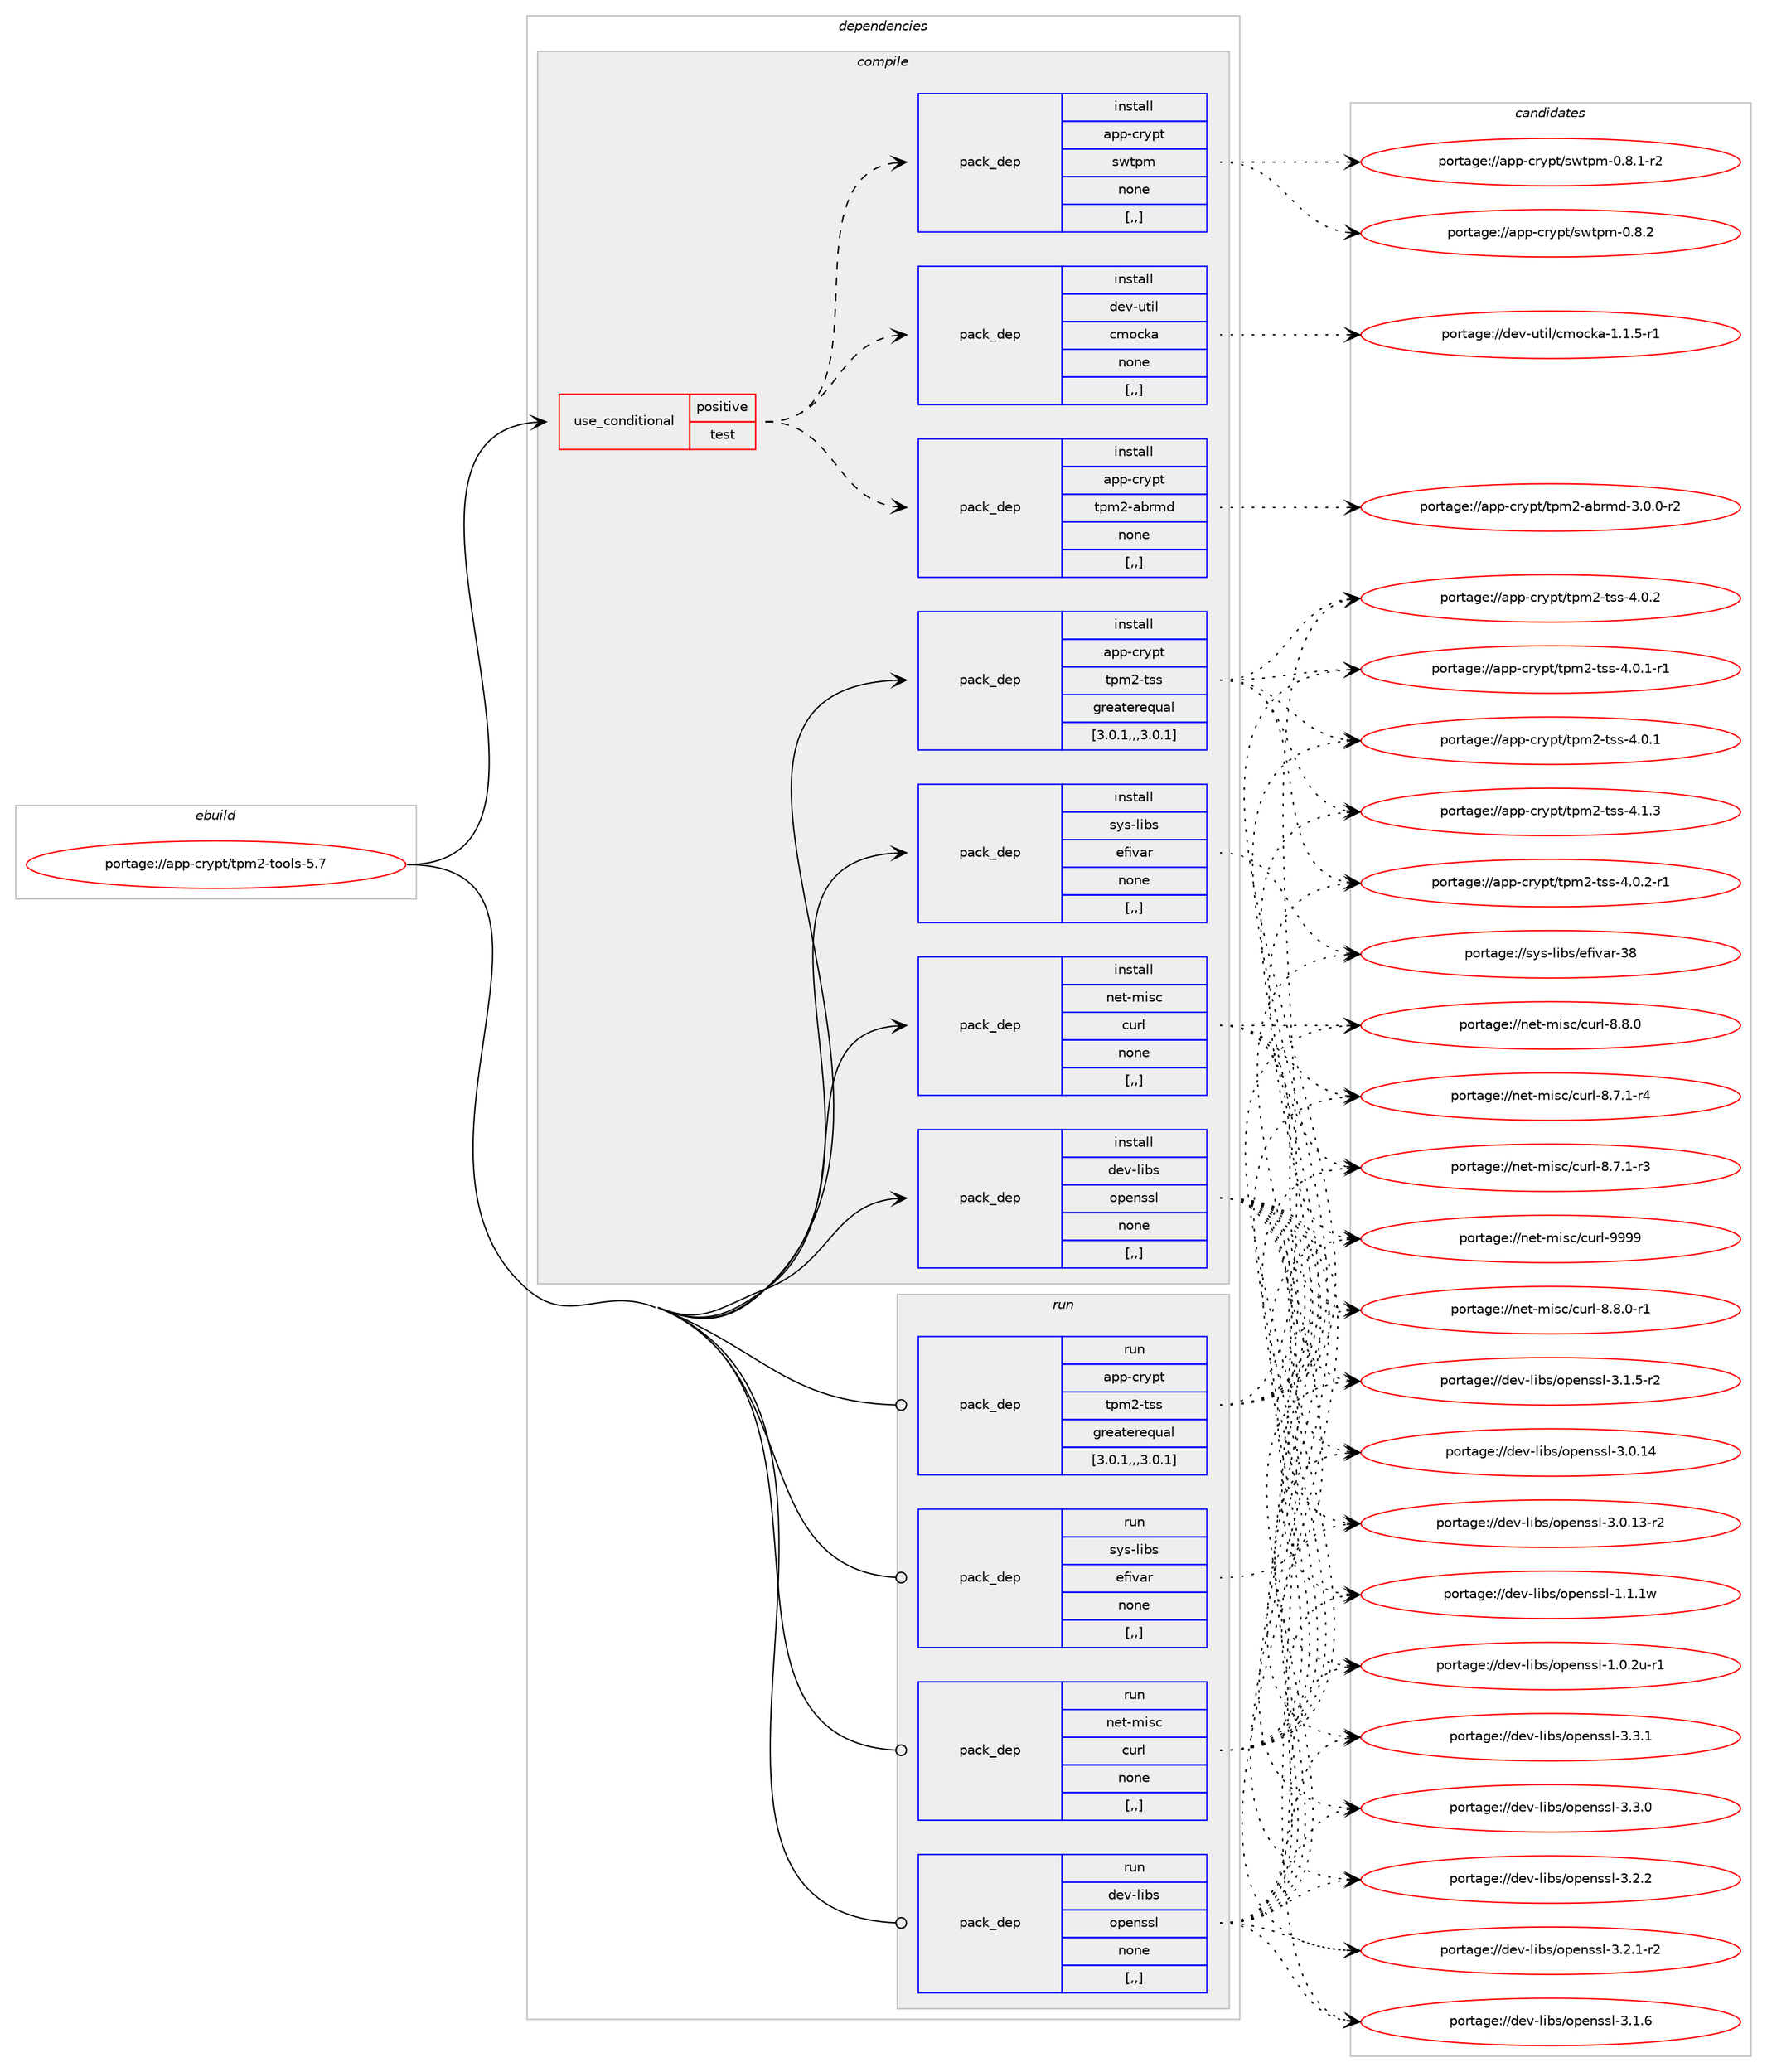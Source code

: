 digraph prolog {

# *************
# Graph options
# *************

newrank=true;
concentrate=true;
compound=true;
graph [rankdir=LR,fontname=Helvetica,fontsize=10,ranksep=1.5];#, ranksep=2.5, nodesep=0.2];
edge  [arrowhead=vee];
node  [fontname=Helvetica,fontsize=10];

# **********
# The ebuild
# **********

subgraph cluster_leftcol {
color=gray;
rank=same;
label=<<i>ebuild</i>>;
id [label="portage://app-crypt/tpm2-tools-5.7", color=red, width=4, href="../app-crypt/tpm2-tools-5.7.svg"];
}

# ****************
# The dependencies
# ****************

subgraph cluster_midcol {
color=gray;
label=<<i>dependencies</i>>;
subgraph cluster_compile {
fillcolor="#eeeeee";
style=filled;
label=<<i>compile</i>>;
subgraph cond3772 {
dependency14340 [label=<<TABLE BORDER="0" CELLBORDER="1" CELLSPACING="0" CELLPADDING="4"><TR><TD ROWSPAN="3" CELLPADDING="10">use_conditional</TD></TR><TR><TD>positive</TD></TR><TR><TD>test</TD></TR></TABLE>>, shape=none, color=red];
subgraph pack10480 {
dependency14341 [label=<<TABLE BORDER="0" CELLBORDER="1" CELLSPACING="0" CELLPADDING="4" WIDTH="220"><TR><TD ROWSPAN="6" CELLPADDING="30">pack_dep</TD></TR><TR><TD WIDTH="110">install</TD></TR><TR><TD>app-crypt</TD></TR><TR><TD>swtpm</TD></TR><TR><TD>none</TD></TR><TR><TD>[,,]</TD></TR></TABLE>>, shape=none, color=blue];
}
dependency14340:e -> dependency14341:w [weight=20,style="dashed",arrowhead="vee"];
subgraph pack10481 {
dependency14342 [label=<<TABLE BORDER="0" CELLBORDER="1" CELLSPACING="0" CELLPADDING="4" WIDTH="220"><TR><TD ROWSPAN="6" CELLPADDING="30">pack_dep</TD></TR><TR><TD WIDTH="110">install</TD></TR><TR><TD>app-crypt</TD></TR><TR><TD>tpm2-abrmd</TD></TR><TR><TD>none</TD></TR><TR><TD>[,,]</TD></TR></TABLE>>, shape=none, color=blue];
}
dependency14340:e -> dependency14342:w [weight=20,style="dashed",arrowhead="vee"];
subgraph pack10482 {
dependency14343 [label=<<TABLE BORDER="0" CELLBORDER="1" CELLSPACING="0" CELLPADDING="4" WIDTH="220"><TR><TD ROWSPAN="6" CELLPADDING="30">pack_dep</TD></TR><TR><TD WIDTH="110">install</TD></TR><TR><TD>dev-util</TD></TR><TR><TD>cmocka</TD></TR><TR><TD>none</TD></TR><TR><TD>[,,]</TD></TR></TABLE>>, shape=none, color=blue];
}
dependency14340:e -> dependency14343:w [weight=20,style="dashed",arrowhead="vee"];
}
id:e -> dependency14340:w [weight=20,style="solid",arrowhead="vee"];
subgraph pack10483 {
dependency14344 [label=<<TABLE BORDER="0" CELLBORDER="1" CELLSPACING="0" CELLPADDING="4" WIDTH="220"><TR><TD ROWSPAN="6" CELLPADDING="30">pack_dep</TD></TR><TR><TD WIDTH="110">install</TD></TR><TR><TD>app-crypt</TD></TR><TR><TD>tpm2-tss</TD></TR><TR><TD>greaterequal</TD></TR><TR><TD>[3.0.1,,,3.0.1]</TD></TR></TABLE>>, shape=none, color=blue];
}
id:e -> dependency14344:w [weight=20,style="solid",arrowhead="vee"];
subgraph pack10484 {
dependency14345 [label=<<TABLE BORDER="0" CELLBORDER="1" CELLSPACING="0" CELLPADDING="4" WIDTH="220"><TR><TD ROWSPAN="6" CELLPADDING="30">pack_dep</TD></TR><TR><TD WIDTH="110">install</TD></TR><TR><TD>dev-libs</TD></TR><TR><TD>openssl</TD></TR><TR><TD>none</TD></TR><TR><TD>[,,]</TD></TR></TABLE>>, shape=none, color=blue];
}
id:e -> dependency14345:w [weight=20,style="solid",arrowhead="vee"];
subgraph pack10485 {
dependency14346 [label=<<TABLE BORDER="0" CELLBORDER="1" CELLSPACING="0" CELLPADDING="4" WIDTH="220"><TR><TD ROWSPAN="6" CELLPADDING="30">pack_dep</TD></TR><TR><TD WIDTH="110">install</TD></TR><TR><TD>net-misc</TD></TR><TR><TD>curl</TD></TR><TR><TD>none</TD></TR><TR><TD>[,,]</TD></TR></TABLE>>, shape=none, color=blue];
}
id:e -> dependency14346:w [weight=20,style="solid",arrowhead="vee"];
subgraph pack10486 {
dependency14347 [label=<<TABLE BORDER="0" CELLBORDER="1" CELLSPACING="0" CELLPADDING="4" WIDTH="220"><TR><TD ROWSPAN="6" CELLPADDING="30">pack_dep</TD></TR><TR><TD WIDTH="110">install</TD></TR><TR><TD>sys-libs</TD></TR><TR><TD>efivar</TD></TR><TR><TD>none</TD></TR><TR><TD>[,,]</TD></TR></TABLE>>, shape=none, color=blue];
}
id:e -> dependency14347:w [weight=20,style="solid",arrowhead="vee"];
}
subgraph cluster_compileandrun {
fillcolor="#eeeeee";
style=filled;
label=<<i>compile and run</i>>;
}
subgraph cluster_run {
fillcolor="#eeeeee";
style=filled;
label=<<i>run</i>>;
subgraph pack10487 {
dependency14348 [label=<<TABLE BORDER="0" CELLBORDER="1" CELLSPACING="0" CELLPADDING="4" WIDTH="220"><TR><TD ROWSPAN="6" CELLPADDING="30">pack_dep</TD></TR><TR><TD WIDTH="110">run</TD></TR><TR><TD>app-crypt</TD></TR><TR><TD>tpm2-tss</TD></TR><TR><TD>greaterequal</TD></TR><TR><TD>[3.0.1,,,3.0.1]</TD></TR></TABLE>>, shape=none, color=blue];
}
id:e -> dependency14348:w [weight=20,style="solid",arrowhead="odot"];
subgraph pack10488 {
dependency14349 [label=<<TABLE BORDER="0" CELLBORDER="1" CELLSPACING="0" CELLPADDING="4" WIDTH="220"><TR><TD ROWSPAN="6" CELLPADDING="30">pack_dep</TD></TR><TR><TD WIDTH="110">run</TD></TR><TR><TD>dev-libs</TD></TR><TR><TD>openssl</TD></TR><TR><TD>none</TD></TR><TR><TD>[,,]</TD></TR></TABLE>>, shape=none, color=blue];
}
id:e -> dependency14349:w [weight=20,style="solid",arrowhead="odot"];
subgraph pack10489 {
dependency14350 [label=<<TABLE BORDER="0" CELLBORDER="1" CELLSPACING="0" CELLPADDING="4" WIDTH="220"><TR><TD ROWSPAN="6" CELLPADDING="30">pack_dep</TD></TR><TR><TD WIDTH="110">run</TD></TR><TR><TD>net-misc</TD></TR><TR><TD>curl</TD></TR><TR><TD>none</TD></TR><TR><TD>[,,]</TD></TR></TABLE>>, shape=none, color=blue];
}
id:e -> dependency14350:w [weight=20,style="solid",arrowhead="odot"];
subgraph pack10490 {
dependency14351 [label=<<TABLE BORDER="0" CELLBORDER="1" CELLSPACING="0" CELLPADDING="4" WIDTH="220"><TR><TD ROWSPAN="6" CELLPADDING="30">pack_dep</TD></TR><TR><TD WIDTH="110">run</TD></TR><TR><TD>sys-libs</TD></TR><TR><TD>efivar</TD></TR><TR><TD>none</TD></TR><TR><TD>[,,]</TD></TR></TABLE>>, shape=none, color=blue];
}
id:e -> dependency14351:w [weight=20,style="solid",arrowhead="odot"];
}
}

# **************
# The candidates
# **************

subgraph cluster_choices {
rank=same;
color=gray;
label=<<i>candidates</i>>;

subgraph choice10480 {
color=black;
nodesep=1;
choice97112112459911412111211647115119116112109454846564650 [label="portage://app-crypt/swtpm-0.8.2", color=red, width=4,href="../app-crypt/swtpm-0.8.2.svg"];
choice971121124599114121112116471151191161121094548465646494511450 [label="portage://app-crypt/swtpm-0.8.1-r2", color=red, width=4,href="../app-crypt/swtpm-0.8.1-r2.svg"];
dependency14341:e -> choice97112112459911412111211647115119116112109454846564650:w [style=dotted,weight="100"];
dependency14341:e -> choice971121124599114121112116471151191161121094548465646494511450:w [style=dotted,weight="100"];
}
subgraph choice10481 {
color=black;
nodesep=1;
choice97112112459911412111211647116112109504597981141091004551464846484511450 [label="portage://app-crypt/tpm2-abrmd-3.0.0-r2", color=red, width=4,href="../app-crypt/tpm2-abrmd-3.0.0-r2.svg"];
dependency14342:e -> choice97112112459911412111211647116112109504597981141091004551464846484511450:w [style=dotted,weight="100"];
}
subgraph choice10482 {
color=black;
nodesep=1;
choice10010111845117116105108479910911199107974549464946534511449 [label="portage://dev-util/cmocka-1.1.5-r1", color=red, width=4,href="../dev-util/cmocka-1.1.5-r1.svg"];
dependency14343:e -> choice10010111845117116105108479910911199107974549464946534511449:w [style=dotted,weight="100"];
}
subgraph choice10483 {
color=black;
nodesep=1;
choice971121124599114121112116471161121095045116115115455246494651 [label="portage://app-crypt/tpm2-tss-4.1.3", color=red, width=4,href="../app-crypt/tpm2-tss-4.1.3.svg"];
choice9711211245991141211121164711611210950451161151154552464846504511449 [label="portage://app-crypt/tpm2-tss-4.0.2-r1", color=red, width=4,href="../app-crypt/tpm2-tss-4.0.2-r1.svg"];
choice971121124599114121112116471161121095045116115115455246484650 [label="portage://app-crypt/tpm2-tss-4.0.2", color=red, width=4,href="../app-crypt/tpm2-tss-4.0.2.svg"];
choice9711211245991141211121164711611210950451161151154552464846494511449 [label="portage://app-crypt/tpm2-tss-4.0.1-r1", color=red, width=4,href="../app-crypt/tpm2-tss-4.0.1-r1.svg"];
choice971121124599114121112116471161121095045116115115455246484649 [label="portage://app-crypt/tpm2-tss-4.0.1", color=red, width=4,href="../app-crypt/tpm2-tss-4.0.1.svg"];
dependency14344:e -> choice971121124599114121112116471161121095045116115115455246494651:w [style=dotted,weight="100"];
dependency14344:e -> choice9711211245991141211121164711611210950451161151154552464846504511449:w [style=dotted,weight="100"];
dependency14344:e -> choice971121124599114121112116471161121095045116115115455246484650:w [style=dotted,weight="100"];
dependency14344:e -> choice9711211245991141211121164711611210950451161151154552464846494511449:w [style=dotted,weight="100"];
dependency14344:e -> choice971121124599114121112116471161121095045116115115455246484649:w [style=dotted,weight="100"];
}
subgraph choice10484 {
color=black;
nodesep=1;
choice100101118451081059811547111112101110115115108455146514649 [label="portage://dev-libs/openssl-3.3.1", color=red, width=4,href="../dev-libs/openssl-3.3.1.svg"];
choice100101118451081059811547111112101110115115108455146514648 [label="portage://dev-libs/openssl-3.3.0", color=red, width=4,href="../dev-libs/openssl-3.3.0.svg"];
choice100101118451081059811547111112101110115115108455146504650 [label="portage://dev-libs/openssl-3.2.2", color=red, width=4,href="../dev-libs/openssl-3.2.2.svg"];
choice1001011184510810598115471111121011101151151084551465046494511450 [label="portage://dev-libs/openssl-3.2.1-r2", color=red, width=4,href="../dev-libs/openssl-3.2.1-r2.svg"];
choice100101118451081059811547111112101110115115108455146494654 [label="portage://dev-libs/openssl-3.1.6", color=red, width=4,href="../dev-libs/openssl-3.1.6.svg"];
choice1001011184510810598115471111121011101151151084551464946534511450 [label="portage://dev-libs/openssl-3.1.5-r2", color=red, width=4,href="../dev-libs/openssl-3.1.5-r2.svg"];
choice10010111845108105981154711111210111011511510845514648464952 [label="portage://dev-libs/openssl-3.0.14", color=red, width=4,href="../dev-libs/openssl-3.0.14.svg"];
choice100101118451081059811547111112101110115115108455146484649514511450 [label="portage://dev-libs/openssl-3.0.13-r2", color=red, width=4,href="../dev-libs/openssl-3.0.13-r2.svg"];
choice100101118451081059811547111112101110115115108454946494649119 [label="portage://dev-libs/openssl-1.1.1w", color=red, width=4,href="../dev-libs/openssl-1.1.1w.svg"];
choice1001011184510810598115471111121011101151151084549464846501174511449 [label="portage://dev-libs/openssl-1.0.2u-r1", color=red, width=4,href="../dev-libs/openssl-1.0.2u-r1.svg"];
dependency14345:e -> choice100101118451081059811547111112101110115115108455146514649:w [style=dotted,weight="100"];
dependency14345:e -> choice100101118451081059811547111112101110115115108455146514648:w [style=dotted,weight="100"];
dependency14345:e -> choice100101118451081059811547111112101110115115108455146504650:w [style=dotted,weight="100"];
dependency14345:e -> choice1001011184510810598115471111121011101151151084551465046494511450:w [style=dotted,weight="100"];
dependency14345:e -> choice100101118451081059811547111112101110115115108455146494654:w [style=dotted,weight="100"];
dependency14345:e -> choice1001011184510810598115471111121011101151151084551464946534511450:w [style=dotted,weight="100"];
dependency14345:e -> choice10010111845108105981154711111210111011511510845514648464952:w [style=dotted,weight="100"];
dependency14345:e -> choice100101118451081059811547111112101110115115108455146484649514511450:w [style=dotted,weight="100"];
dependency14345:e -> choice100101118451081059811547111112101110115115108454946494649119:w [style=dotted,weight="100"];
dependency14345:e -> choice1001011184510810598115471111121011101151151084549464846501174511449:w [style=dotted,weight="100"];
}
subgraph choice10485 {
color=black;
nodesep=1;
choice110101116451091051159947991171141084557575757 [label="portage://net-misc/curl-9999", color=red, width=4,href="../net-misc/curl-9999.svg"];
choice110101116451091051159947991171141084556465646484511449 [label="portage://net-misc/curl-8.8.0-r1", color=red, width=4,href="../net-misc/curl-8.8.0-r1.svg"];
choice11010111645109105115994799117114108455646564648 [label="portage://net-misc/curl-8.8.0", color=red, width=4,href="../net-misc/curl-8.8.0.svg"];
choice110101116451091051159947991171141084556465546494511452 [label="portage://net-misc/curl-8.7.1-r4", color=red, width=4,href="../net-misc/curl-8.7.1-r4.svg"];
choice110101116451091051159947991171141084556465546494511451 [label="portage://net-misc/curl-8.7.1-r3", color=red, width=4,href="../net-misc/curl-8.7.1-r3.svg"];
dependency14346:e -> choice110101116451091051159947991171141084557575757:w [style=dotted,weight="100"];
dependency14346:e -> choice110101116451091051159947991171141084556465646484511449:w [style=dotted,weight="100"];
dependency14346:e -> choice11010111645109105115994799117114108455646564648:w [style=dotted,weight="100"];
dependency14346:e -> choice110101116451091051159947991171141084556465546494511452:w [style=dotted,weight="100"];
dependency14346:e -> choice110101116451091051159947991171141084556465546494511451:w [style=dotted,weight="100"];
}
subgraph choice10486 {
color=black;
nodesep=1;
choice11512111545108105981154710110210511897114455156 [label="portage://sys-libs/efivar-38", color=red, width=4,href="../sys-libs/efivar-38.svg"];
dependency14347:e -> choice11512111545108105981154710110210511897114455156:w [style=dotted,weight="100"];
}
subgraph choice10487 {
color=black;
nodesep=1;
choice971121124599114121112116471161121095045116115115455246494651 [label="portage://app-crypt/tpm2-tss-4.1.3", color=red, width=4,href="../app-crypt/tpm2-tss-4.1.3.svg"];
choice9711211245991141211121164711611210950451161151154552464846504511449 [label="portage://app-crypt/tpm2-tss-4.0.2-r1", color=red, width=4,href="../app-crypt/tpm2-tss-4.0.2-r1.svg"];
choice971121124599114121112116471161121095045116115115455246484650 [label="portage://app-crypt/tpm2-tss-4.0.2", color=red, width=4,href="../app-crypt/tpm2-tss-4.0.2.svg"];
choice9711211245991141211121164711611210950451161151154552464846494511449 [label="portage://app-crypt/tpm2-tss-4.0.1-r1", color=red, width=4,href="../app-crypt/tpm2-tss-4.0.1-r1.svg"];
choice971121124599114121112116471161121095045116115115455246484649 [label="portage://app-crypt/tpm2-tss-4.0.1", color=red, width=4,href="../app-crypt/tpm2-tss-4.0.1.svg"];
dependency14348:e -> choice971121124599114121112116471161121095045116115115455246494651:w [style=dotted,weight="100"];
dependency14348:e -> choice9711211245991141211121164711611210950451161151154552464846504511449:w [style=dotted,weight="100"];
dependency14348:e -> choice971121124599114121112116471161121095045116115115455246484650:w [style=dotted,weight="100"];
dependency14348:e -> choice9711211245991141211121164711611210950451161151154552464846494511449:w [style=dotted,weight="100"];
dependency14348:e -> choice971121124599114121112116471161121095045116115115455246484649:w [style=dotted,weight="100"];
}
subgraph choice10488 {
color=black;
nodesep=1;
choice100101118451081059811547111112101110115115108455146514649 [label="portage://dev-libs/openssl-3.3.1", color=red, width=4,href="../dev-libs/openssl-3.3.1.svg"];
choice100101118451081059811547111112101110115115108455146514648 [label="portage://dev-libs/openssl-3.3.0", color=red, width=4,href="../dev-libs/openssl-3.3.0.svg"];
choice100101118451081059811547111112101110115115108455146504650 [label="portage://dev-libs/openssl-3.2.2", color=red, width=4,href="../dev-libs/openssl-3.2.2.svg"];
choice1001011184510810598115471111121011101151151084551465046494511450 [label="portage://dev-libs/openssl-3.2.1-r2", color=red, width=4,href="../dev-libs/openssl-3.2.1-r2.svg"];
choice100101118451081059811547111112101110115115108455146494654 [label="portage://dev-libs/openssl-3.1.6", color=red, width=4,href="../dev-libs/openssl-3.1.6.svg"];
choice1001011184510810598115471111121011101151151084551464946534511450 [label="portage://dev-libs/openssl-3.1.5-r2", color=red, width=4,href="../dev-libs/openssl-3.1.5-r2.svg"];
choice10010111845108105981154711111210111011511510845514648464952 [label="portage://dev-libs/openssl-3.0.14", color=red, width=4,href="../dev-libs/openssl-3.0.14.svg"];
choice100101118451081059811547111112101110115115108455146484649514511450 [label="portage://dev-libs/openssl-3.0.13-r2", color=red, width=4,href="../dev-libs/openssl-3.0.13-r2.svg"];
choice100101118451081059811547111112101110115115108454946494649119 [label="portage://dev-libs/openssl-1.1.1w", color=red, width=4,href="../dev-libs/openssl-1.1.1w.svg"];
choice1001011184510810598115471111121011101151151084549464846501174511449 [label="portage://dev-libs/openssl-1.0.2u-r1", color=red, width=4,href="../dev-libs/openssl-1.0.2u-r1.svg"];
dependency14349:e -> choice100101118451081059811547111112101110115115108455146514649:w [style=dotted,weight="100"];
dependency14349:e -> choice100101118451081059811547111112101110115115108455146514648:w [style=dotted,weight="100"];
dependency14349:e -> choice100101118451081059811547111112101110115115108455146504650:w [style=dotted,weight="100"];
dependency14349:e -> choice1001011184510810598115471111121011101151151084551465046494511450:w [style=dotted,weight="100"];
dependency14349:e -> choice100101118451081059811547111112101110115115108455146494654:w [style=dotted,weight="100"];
dependency14349:e -> choice1001011184510810598115471111121011101151151084551464946534511450:w [style=dotted,weight="100"];
dependency14349:e -> choice10010111845108105981154711111210111011511510845514648464952:w [style=dotted,weight="100"];
dependency14349:e -> choice100101118451081059811547111112101110115115108455146484649514511450:w [style=dotted,weight="100"];
dependency14349:e -> choice100101118451081059811547111112101110115115108454946494649119:w [style=dotted,weight="100"];
dependency14349:e -> choice1001011184510810598115471111121011101151151084549464846501174511449:w [style=dotted,weight="100"];
}
subgraph choice10489 {
color=black;
nodesep=1;
choice110101116451091051159947991171141084557575757 [label="portage://net-misc/curl-9999", color=red, width=4,href="../net-misc/curl-9999.svg"];
choice110101116451091051159947991171141084556465646484511449 [label="portage://net-misc/curl-8.8.0-r1", color=red, width=4,href="../net-misc/curl-8.8.0-r1.svg"];
choice11010111645109105115994799117114108455646564648 [label="portage://net-misc/curl-8.8.0", color=red, width=4,href="../net-misc/curl-8.8.0.svg"];
choice110101116451091051159947991171141084556465546494511452 [label="portage://net-misc/curl-8.7.1-r4", color=red, width=4,href="../net-misc/curl-8.7.1-r4.svg"];
choice110101116451091051159947991171141084556465546494511451 [label="portage://net-misc/curl-8.7.1-r3", color=red, width=4,href="../net-misc/curl-8.7.1-r3.svg"];
dependency14350:e -> choice110101116451091051159947991171141084557575757:w [style=dotted,weight="100"];
dependency14350:e -> choice110101116451091051159947991171141084556465646484511449:w [style=dotted,weight="100"];
dependency14350:e -> choice11010111645109105115994799117114108455646564648:w [style=dotted,weight="100"];
dependency14350:e -> choice110101116451091051159947991171141084556465546494511452:w [style=dotted,weight="100"];
dependency14350:e -> choice110101116451091051159947991171141084556465546494511451:w [style=dotted,weight="100"];
}
subgraph choice10490 {
color=black;
nodesep=1;
choice11512111545108105981154710110210511897114455156 [label="portage://sys-libs/efivar-38", color=red, width=4,href="../sys-libs/efivar-38.svg"];
dependency14351:e -> choice11512111545108105981154710110210511897114455156:w [style=dotted,weight="100"];
}
}

}
